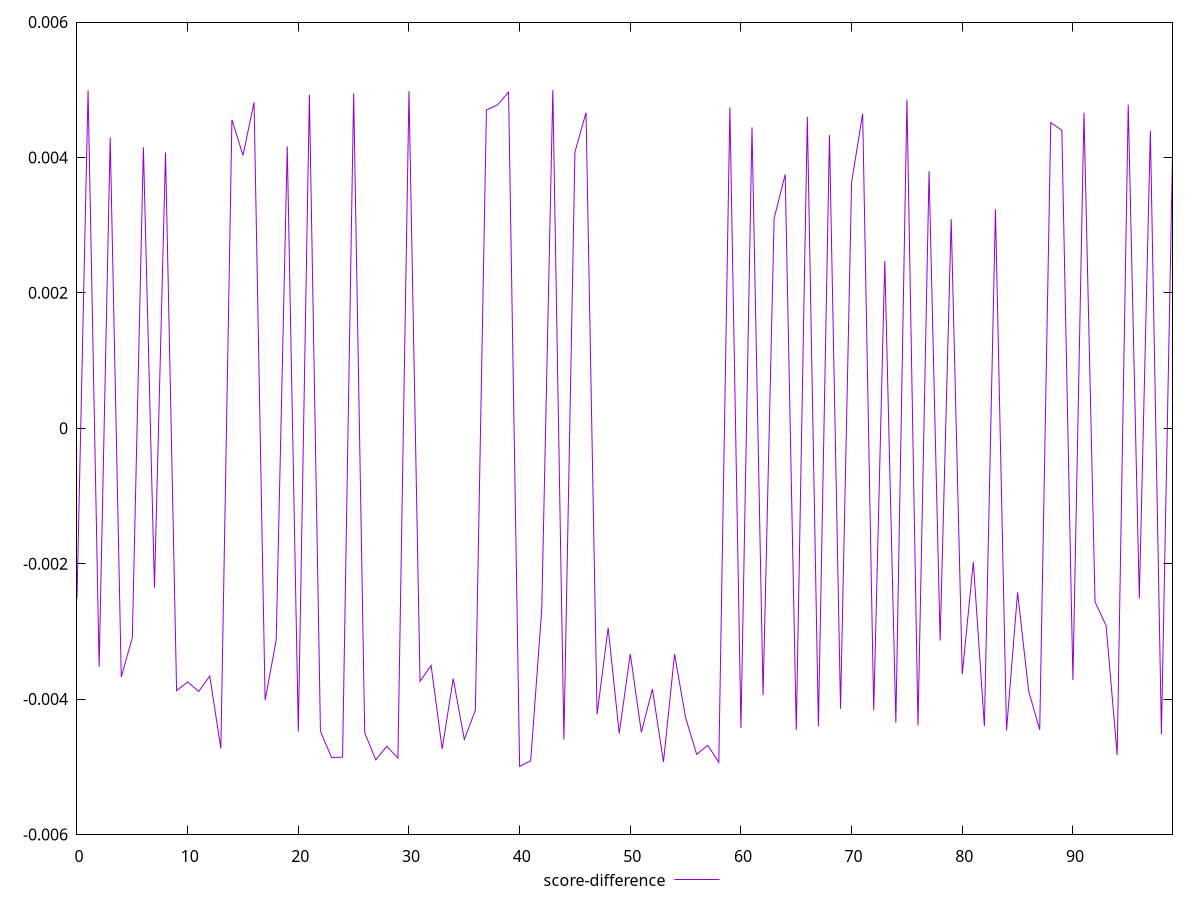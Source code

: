 reset

$scoreDifference <<EOF
0 -0.002517041283716659
1 0.004990998418263448
2 -0.0035248959679495817
3 0.004293470347847661
4 -0.0036731986076670164
5 -0.003093621401285662
6 0.0041500080422418595
7 -0.0023554287929030693
8 0.004071593171592891
9 -0.0038754879445961343
10 -0.0037470106896181354
11 -0.0038877879347198885
12 -0.0036609123546882394
13 -0.004731001671563928
14 0.0045571555089543025
15 0.004031097314498577
16 0.004813196310688994
17 -0.004016407017516266
18 -0.003132692674720605
19 0.004160769129558206
20 -0.004478495950020922
21 0.004924482715815137
22 -0.004475772559225266
23 -0.004862567704767673
24 -0.00485778502189671
25 0.004947989066619529
26 -0.004498195470930777
27 -0.004897739089912645
28 -0.004698386165706059
29 -0.004872125774395331
30 0.0049796864638694815
31 -0.0037381918157909366
32 -0.0035037136097682
33 -0.004736371194386857
34 -0.003698999202111919
35 -0.004596909273479444
36 -0.004165250477367599
37 0.004700721861449542
38 0.004776114735168591
39 0.004963369891048397
40 -0.004995287866289333
41 -0.004913364343610338
42 -0.002671091003470183
43 0.004995902450594225
44 -0.004597984481247264
45 0.004081030061542146
46 0.004661993929424124
47 -0.004225820884167342
48 -0.002949923812153532
49 -0.0045087724184741385
50 -0.003332802601569984
51 -0.004491338049607441
52 -0.003852331236290807
53 -0.004929532684697313
54 -0.0033381162191156166
55 -0.0042760412347429
56 -0.004816457210120695
57 -0.0046836179336952055
58 -0.00493269297227239
59 0.004737469421245866
60 -0.004427783289053022
61 0.0044437915024387875
62 -0.003942228610845699
63 0.0031016341114441515
64 0.0037482841835014824
65 -0.004458793170297626
66 0.00460085130922705
67 -0.004402866462548727
68 0.004330276426542823
69 -0.004143771450270783
70 0.0036318532072263654
71 0.00464789800672849
72 -0.004168368379155685
73 0.0024739425794478853
74 -0.004348791485210279
75 0.004856017245188027
76 -0.004390439725490802
77 0.003795882704957676
78 -0.0031357297782839133
79 0.003087229734538788
80 -0.0036335636019626527
81 -0.0019754721672107234
82 -0.004398450070514537
83 0.0032354864606766176
84 -0.004464413549393753
85 -0.0024232646954485126
86 -0.0038806055872471212
87 -0.0044539418316003054
88 0.00451388021259036
89 0.004401359201151034
90 -0.003720312855592378
91 0.004662486536029187
92 -0.0025631979019089535
93 -0.0029161023308654777
94 -0.004827457390457646
95 0.004778982616345129
96 -0.002515228492636634
97 0.0043943022286700995
98 -0.004515718164593174
99 0.004036395650958591
EOF

set key outside below
set xrange [0:99]
set yrange [-0.005995287866289333:0.005995902450594225]
set trange [-0.005995287866289333:0.005995902450594225]
set terminal svg size 640, 500 enhanced background rgb 'white'
set output "report_00008_2021-01-22T20:58:29.167/largest-contentful-paint/samples/pages+cached+noexternal+nofonts+nosvg+noimg/score-difference/values.svg"

plot $scoreDifference title "score-difference" with line

reset
